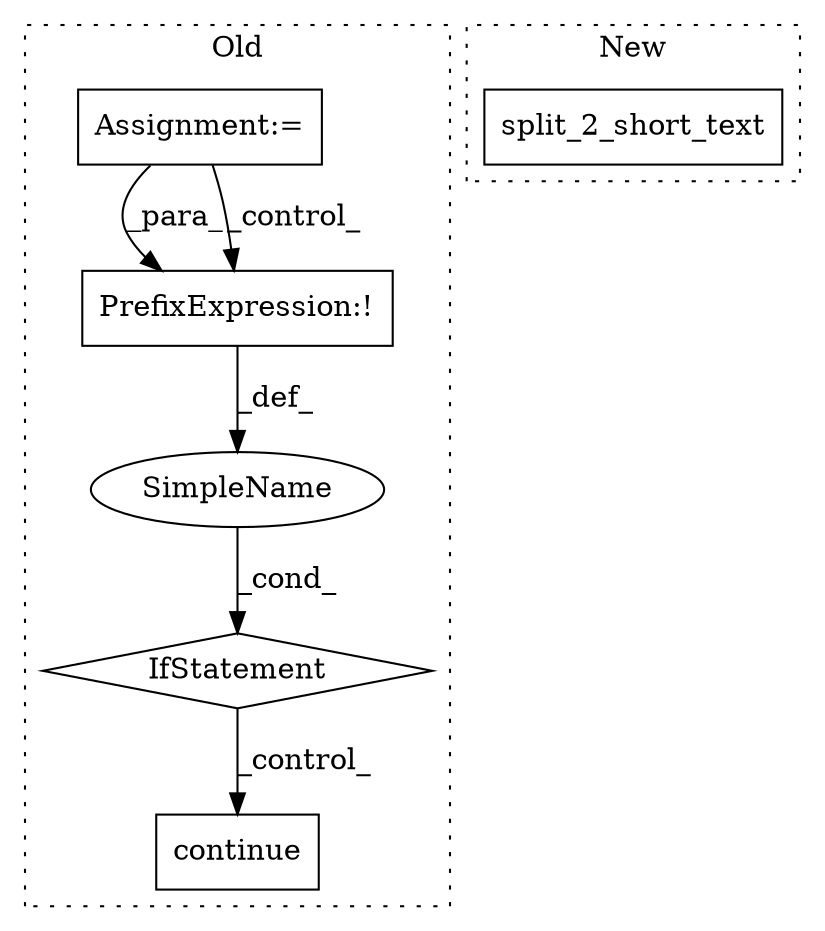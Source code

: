 digraph G {
subgraph cluster0 {
1 [label="continue" a="18" s="9806" l="9" shape="box"];
3 [label="PrefixExpression:!" a="38" s="9764" l="1" shape="box"];
4 [label="IfStatement" a="25" s="9760,9792" l="4,2" shape="diamond"];
5 [label="SimpleName" a="42" s="" l="" shape="ellipse"];
6 [label="Assignment:=" a="7" s="9297" l="1" shape="box"];
label = "Old";
style="dotted";
}
subgraph cluster1 {
2 [label="split_2_short_text" a="32" s="9483,9511" l="19,1" shape="box"];
label = "New";
style="dotted";
}
3 -> 5 [label="_def_"];
4 -> 1 [label="_control_"];
5 -> 4 [label="_cond_"];
6 -> 3 [label="_para_"];
6 -> 3 [label="_control_"];
}